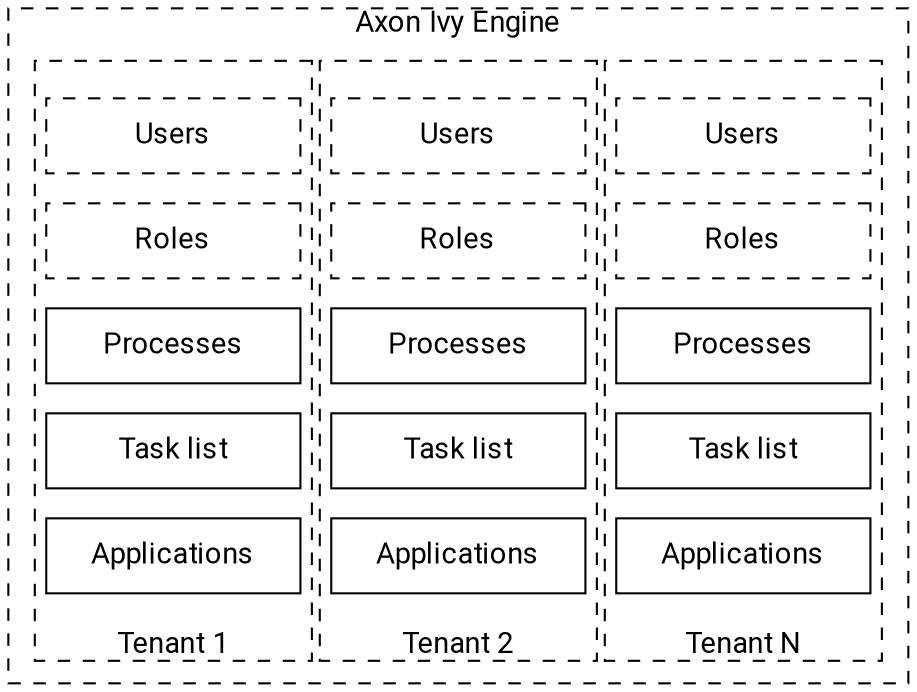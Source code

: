 digraph engine {
  layout=neato;
  node [shape=box, fontname="Roboto,Helvetica Neue,Arial,sans-serif", fixedsize="true", margin=0.1]; 
  
  /* nodes */
  engine [ label="Axon Ivy Engine", pos="0,0!" width=6 height=4.5 style="dashed" fontcolor="black" labelloc="t"];

  tenant1 [ label="Tenant 1", pos="-1.9,-0.1!" width=1.85 height=4.0 style="dashed" fontcolor="black" labelloc="b"];
  users1 [ label="Users", pos="-1.9,1.4!" width=1.7 height=0.5 style="dashed" fontcolor="black"];
  roles1 [ label="Roles", pos="-1.9,0.7!" width=1.7 height=0.5 style="dashed" fontcolor="black"];
  processes1 [ label="Processes", pos="-1.9,0.0!" width=1.7 height=0.5 ];
  tasklist1 [ label="Task list", pos="-1.9,-0.7!" width=1.7 height=0.5 ];
  applications1 [ label="Applications", pos="-1.9,-1.4!" width=1.7 height=0.5 ];

  tenant2 [ label="Tenant 2", pos="0,-0.1!" width=1.85 height=4.0 style="dashed" fontcolor="black" labelloc="b"];
  users2 [ label="Users", pos="0.0,1.4!" width=1.7 height=0.5 style="dashed" fontcolor="black"];
  roles2 [ label="Roles", pos="0.0,0.7!" width=1.7 height=0.5 style="dashed" fontcolor="black"];
  processes2 [ label="Processes", pos="0.0,0.0!" width=1.7 height=0.5 ];
  tasklist2 [ label="Task list", pos="0.0,-0.7!" width=1.7 height=0.5 ];
  applications2 [ label="Applications", pos="0.0,-1.4!" width=1.7 height=0.5 ];

  tenantN [ label="Tenant N", pos="1.9,-0.1!" width=1.85 height=4.0 style="dashed" fontcolor="black" labelloc="b"];
  usersN [ label="Users", pos="1.9,1.4!" width=1.7 height=0.5 style="dashed" fontcolor="black"];
  rolesN [ label="Roles", pos="1.9,0.7!" width=1.7 height=0.5 style="dashed" fontcolor="black"];
  processesN [ label="Processes", pos="1.9,0.0!" width=1.7 height=0.5 ];
  tasklistN [ label="Task list", pos="1.9,-0.7!" width=1.7 height=0.5 ];
  applicationsN [ label="Applications", pos="1.9,-1.4!" width=1.7 height=0.5 ];
}
